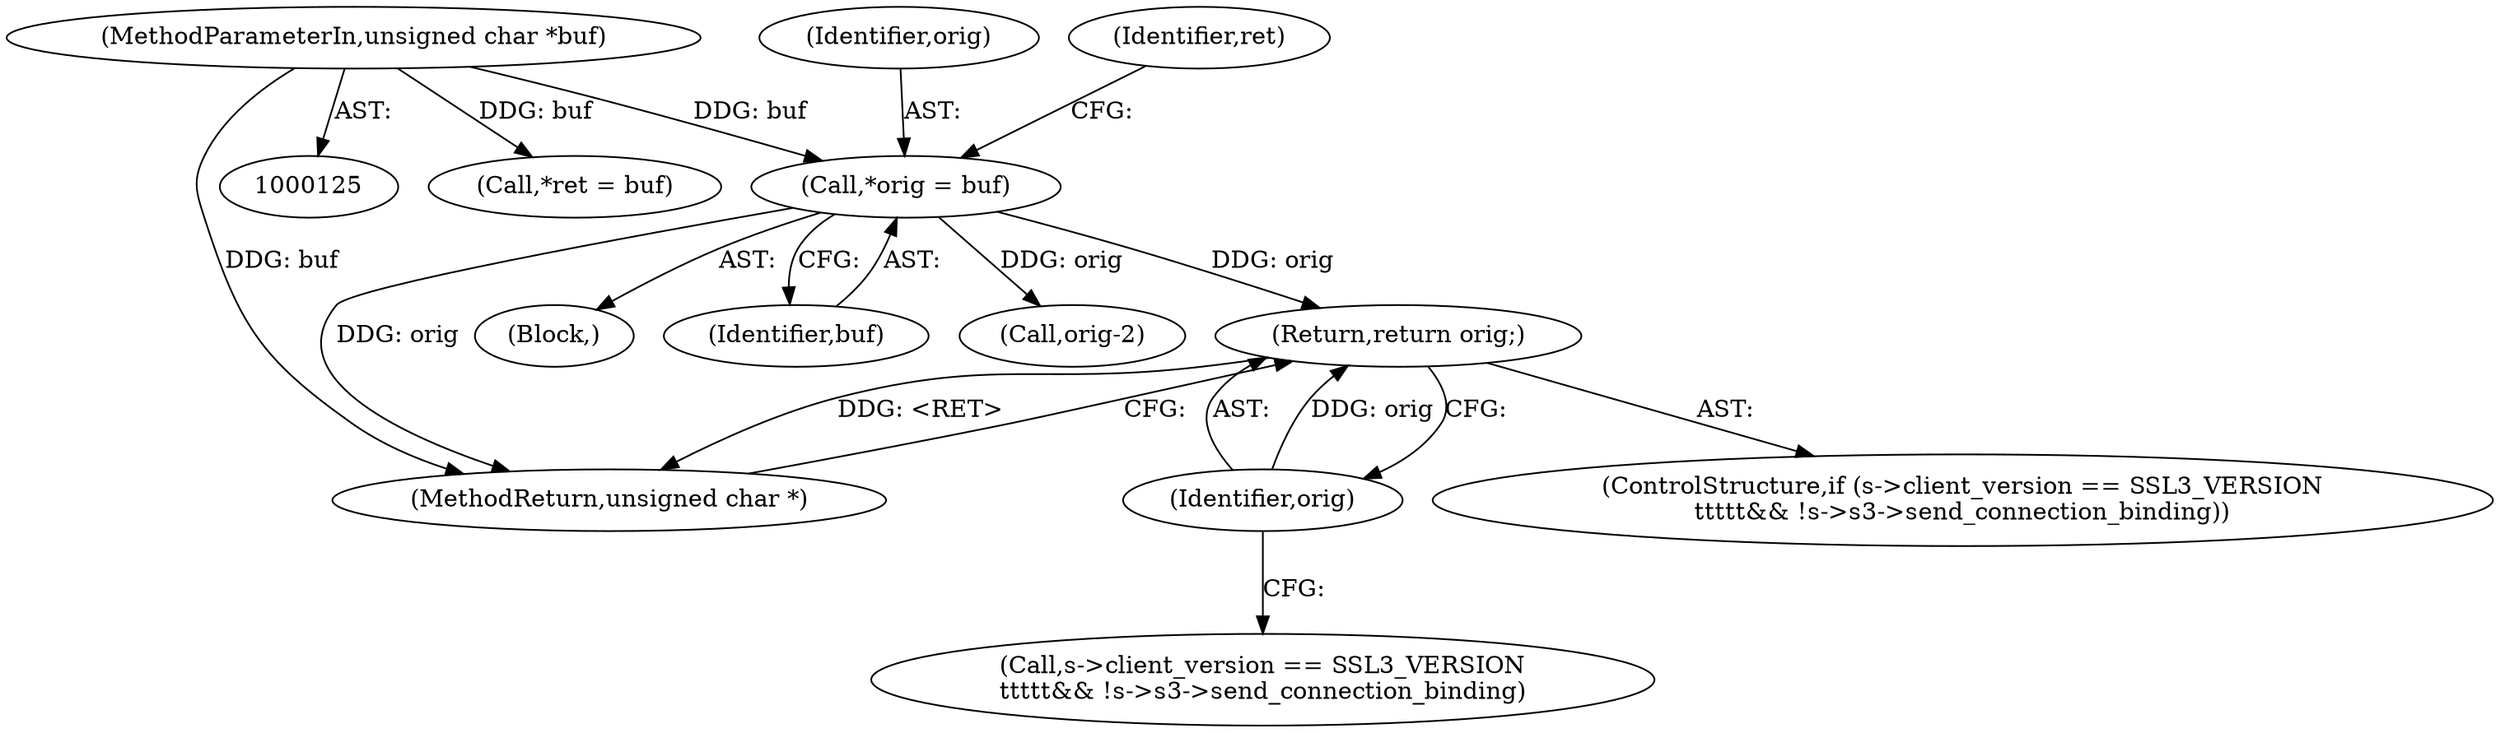digraph "0_openssl_2b0532f3984324ebe1236a63d15893792384328d@pointer" {
"1000155" [label="(Return,return orig;)"];
"1000156" [label="(Identifier,orig)"];
"1000135" [label="(Call,*orig = buf)"];
"1000127" [label="(MethodParameterIn,unsigned char *buf)"];
"1000155" [label="(Return,return orig;)"];
"1000135" [label="(Call,*orig = buf)"];
"1000142" [label="(ControlStructure,if (s->client_version == SSL3_VERSION\n\t\t\t\t\t&& !s->s3->send_connection_binding))"];
"1000156" [label="(Identifier,orig)"];
"1000139" [label="(Call,*ret = buf)"];
"1001118" [label="(MethodReturn,unsigned char *)"];
"1000143" [label="(Call,s->client_version == SSL3_VERSION\n\t\t\t\t\t&& !s->s3->send_connection_binding)"];
"1000136" [label="(Identifier,orig)"];
"1000129" [label="(Block,)"];
"1000137" [label="(Identifier,buf)"];
"1000140" [label="(Identifier,ret)"];
"1000127" [label="(MethodParameterIn,unsigned char *buf)"];
"1001107" [label="(Call,orig-2)"];
"1000155" -> "1000142"  [label="AST: "];
"1000155" -> "1000156"  [label="CFG: "];
"1000156" -> "1000155"  [label="AST: "];
"1001118" -> "1000155"  [label="CFG: "];
"1000155" -> "1001118"  [label="DDG: <RET>"];
"1000156" -> "1000155"  [label="DDG: orig"];
"1000135" -> "1000155"  [label="DDG: orig"];
"1000156" -> "1000143"  [label="CFG: "];
"1000135" -> "1000129"  [label="AST: "];
"1000135" -> "1000137"  [label="CFG: "];
"1000136" -> "1000135"  [label="AST: "];
"1000137" -> "1000135"  [label="AST: "];
"1000140" -> "1000135"  [label="CFG: "];
"1000135" -> "1001118"  [label="DDG: orig"];
"1000127" -> "1000135"  [label="DDG: buf"];
"1000135" -> "1001107"  [label="DDG: orig"];
"1000127" -> "1000125"  [label="AST: "];
"1000127" -> "1001118"  [label="DDG: buf"];
"1000127" -> "1000139"  [label="DDG: buf"];
}
